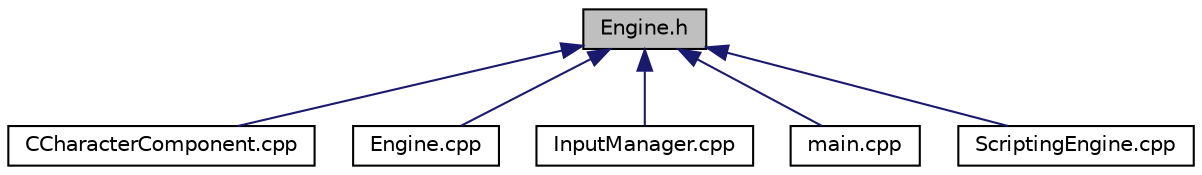 digraph "Engine.h"
{
 // LATEX_PDF_SIZE
  edge [fontname="Helvetica",fontsize="10",labelfontname="Helvetica",labelfontsize="10"];
  node [fontname="Helvetica",fontsize="10",shape=record];
  Node77 [label="Engine.h",height=0.2,width=0.4,color="black", fillcolor="grey75", style="filled", fontcolor="black",tooltip="brief the Engine backend"];
  Node77 -> Node78 [dir="back",color="midnightblue",fontsize="10",style="solid",fontname="Helvetica"];
  Node78 [label="CCharacterComponent.cpp",height=0.2,width=0.4,color="black", fillcolor="white", style="filled",URL="$_c_character_component_8cpp.html",tooltip=" "];
  Node77 -> Node79 [dir="back",color="midnightblue",fontsize="10",style="solid",fontname="Helvetica"];
  Node79 [label="Engine.cpp",height=0.2,width=0.4,color="black", fillcolor="white", style="filled",URL="$_engine_8cpp.html",tooltip=" "];
  Node77 -> Node80 [dir="back",color="midnightblue",fontsize="10",style="solid",fontname="Helvetica"];
  Node80 [label="InputManager.cpp",height=0.2,width=0.4,color="black", fillcolor="white", style="filled",URL="$_input_manager_8cpp.html",tooltip=" "];
  Node77 -> Node81 [dir="back",color="midnightblue",fontsize="10",style="solid",fontname="Helvetica"];
  Node81 [label="main.cpp",height=0.2,width=0.4,color="black", fillcolor="white", style="filled",URL="$main_8cpp.html",tooltip=" "];
  Node77 -> Node82 [dir="back",color="midnightblue",fontsize="10",style="solid",fontname="Helvetica"];
  Node82 [label="ScriptingEngine.cpp",height=0.2,width=0.4,color="black", fillcolor="white", style="filled",URL="$_scripting_engine_8cpp.html",tooltip=" "];
}
